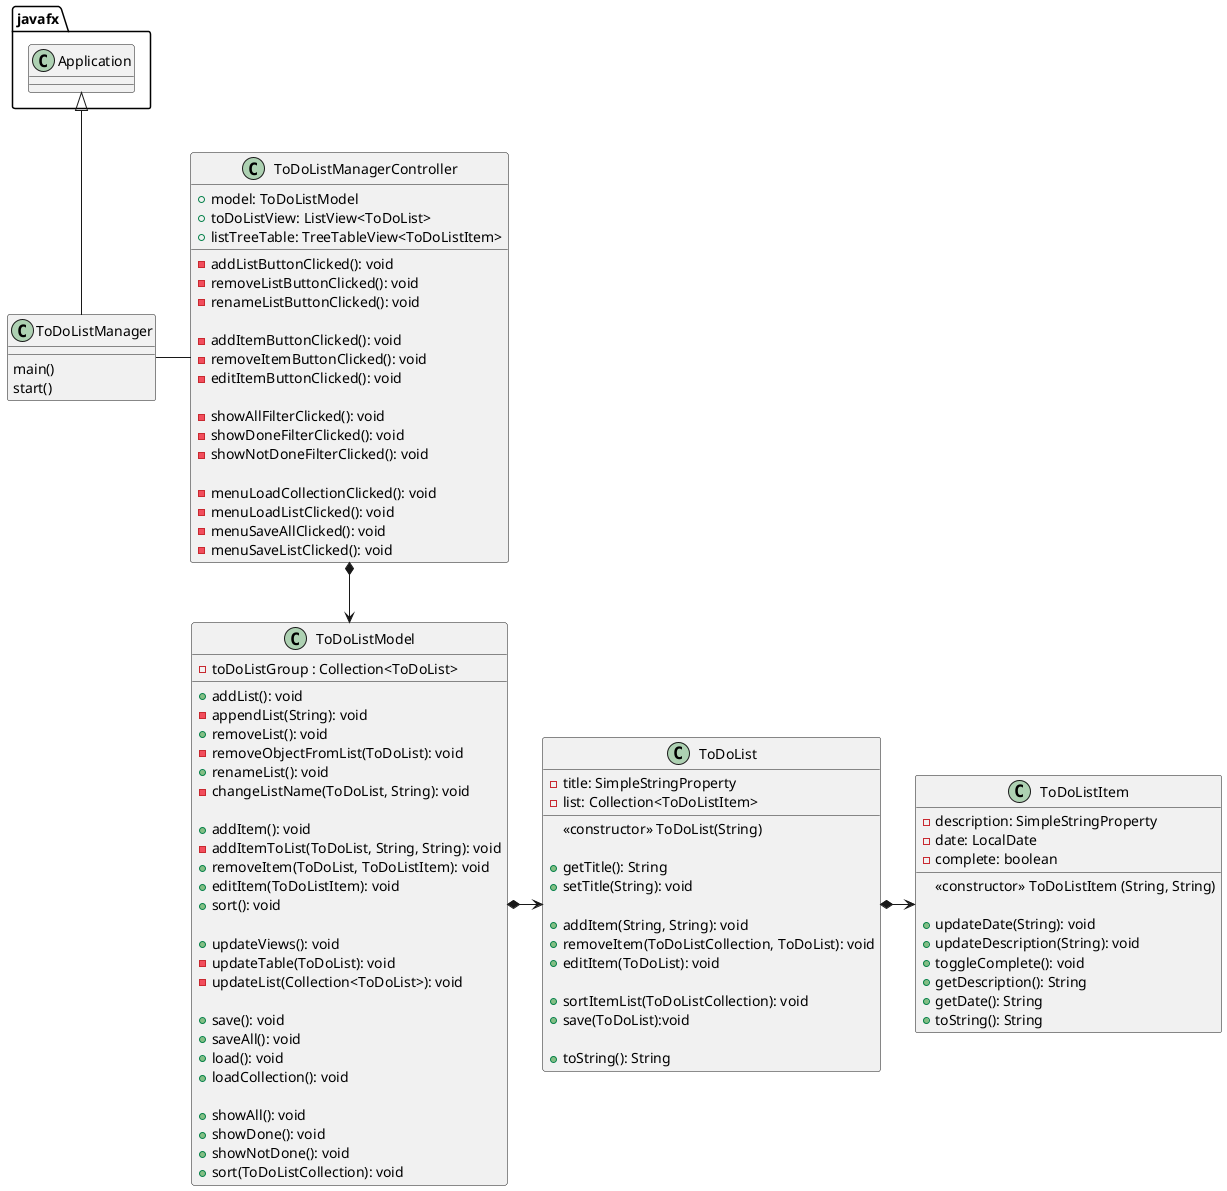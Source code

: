 @startuml
'https://plantuml.com/class-diagram'

class ToDoListManager {
    main()
    start()
}

class ToDoListManagerController {
    + model: ToDoListModel
    + toDoListView: ListView<ToDoList>
    + listTreeTable: TreeTableView<ToDoListItem>

    - addListButtonClicked(): void
    - removeListButtonClicked(): void
    - renameListButtonClicked(): void

    - addItemButtonClicked(): void
    - removeItemButtonClicked(): void
    - editItemButtonClicked(): void

    - showAllFilterClicked(): void
    - showDoneFilterClicked(): void
    - showNotDoneFilterClicked(): void

    - menuLoadCollectionClicked(): void
    - menuLoadListClicked(): void
    - menuSaveAllClicked(): void
    - menuSaveListClicked(): void
}

class ToDoListModel {
    - toDoListGroup : Collection<ToDoList>

    + addList(): void
    - appendList(String): void
    + removeList(): void
    - removeObjectFromList(ToDoList): void
    + renameList(): void
    - changeListName(ToDoList, String): void

    + addItem(): void
    - addItemToList(ToDoList, String, String): void
    + removeItem(ToDoList, ToDoListItem): void
    + editItem(ToDoListItem): void
    + sort(): void

    + updateViews(): void
    - updateTable(ToDoList): void
    - updateList(Collection<ToDoList>): void

    + save(): void
    + saveAll(): void
    + load(): void
    + loadCollection(): void

    + showAll(): void
    + showDone(): void
    + showNotDone(): void
    + sort(ToDoListCollection): void
}

class ToDoList {
    - title: SimpleStringProperty
    - list: Collection<ToDoListItem>

    <<constructor>> ToDoList(String)

    + getTitle(): String
    + setTitle(String): void

    + addItem(String, String): void
    + removeItem(ToDoListCollection, ToDoList): void
    + editItem(ToDoList): void

    + sortItemList(ToDoListCollection): void
    + save(ToDoList):void

    + toString(): String
}

class ToDoListItem {
    - description: SimpleStringProperty
    - date: LocalDate
    - complete: boolean

    <<constructor>> ToDoListItem (String, String)

    + updateDate(String): void
    + updateDescription(String): void
    + toggleComplete(): void
    + getDescription(): String
    + getDate(): String
    + toString(): String
}

javafx.Application <|-- ToDoListManager
ToDoListManager - ToDoListManagerController
ToDoListManagerController *--> ToDoListModel
ToDoListModel *-> ToDoList
ToDoList *-> ToDoListItem

@enduml